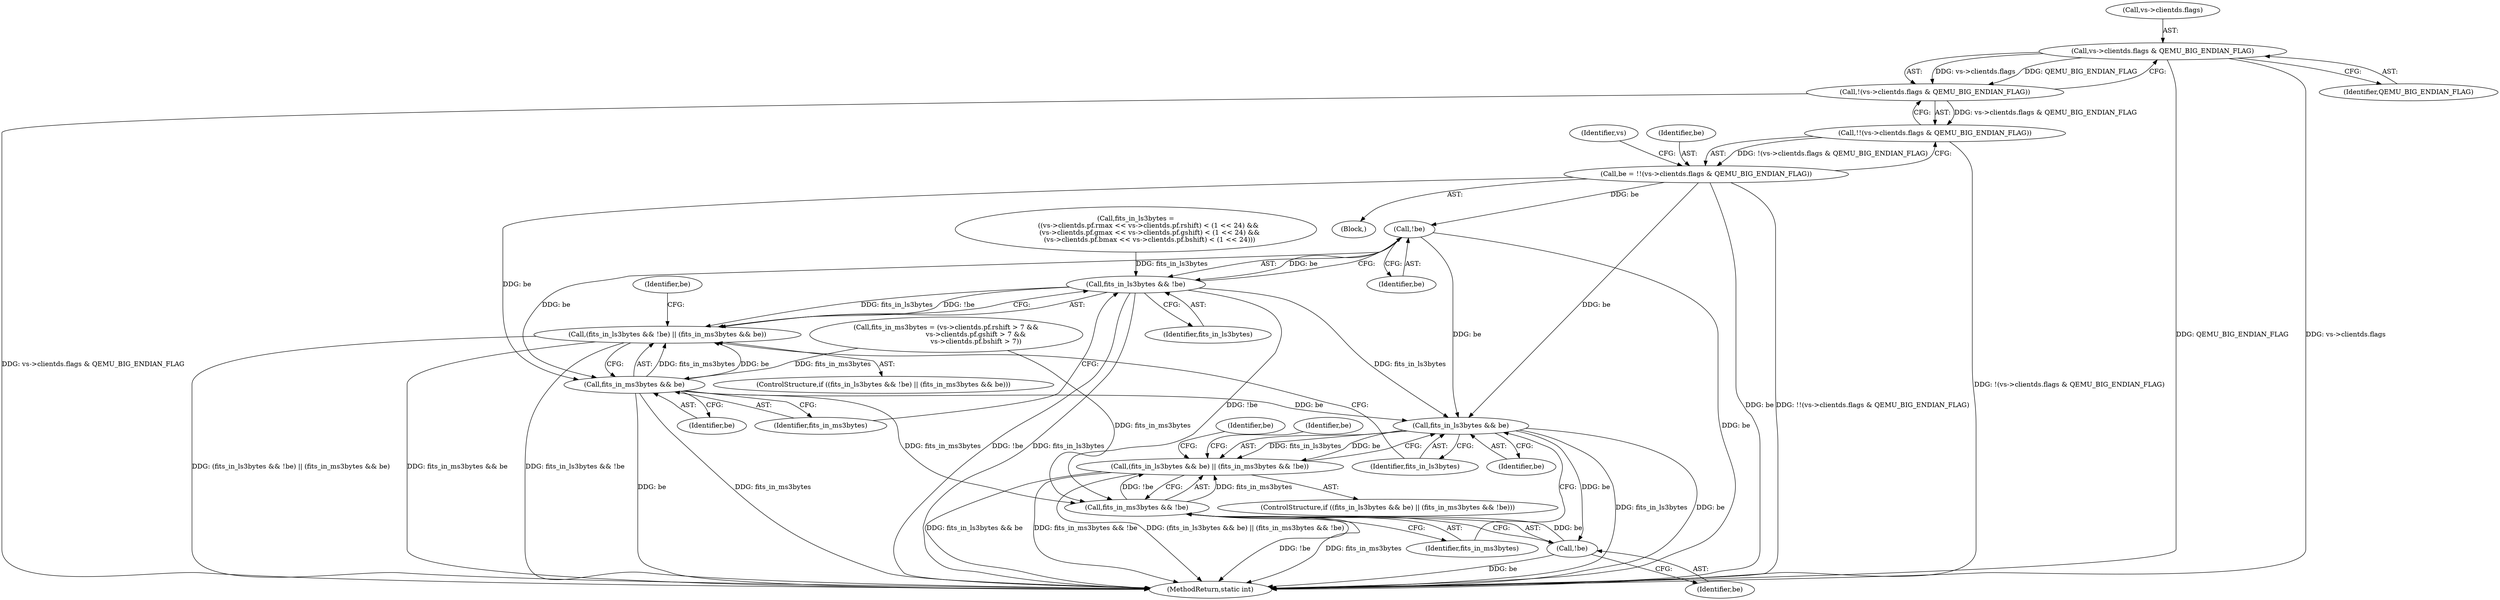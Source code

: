 digraph "0_qemu_9f64916da20eea67121d544698676295bbb105a7_8@pointer" {
"1000112" [label="(Call,vs->clientds.flags & QEMU_BIG_ENDIAN_FLAG)"];
"1000111" [label="(Call,!(vs->clientds.flags & QEMU_BIG_ENDIAN_FLAG))"];
"1000110" [label="(Call,!!(vs->clientds.flags & QEMU_BIG_ENDIAN_FLAG))"];
"1000108" [label="(Call,be = !!(vs->clientds.flags & QEMU_BIG_ENDIAN_FLAG))"];
"1000376" [label="(Call,!be)"];
"1000374" [label="(Call,fits_in_ls3bytes && !be)"];
"1000373" [label="(Call,(fits_in_ls3bytes && !be) || (fits_in_ms3bytes && be))"];
"1000404" [label="(Call,fits_in_ls3bytes && be)"];
"1000403" [label="(Call,(fits_in_ls3bytes && be) || (fits_in_ms3bytes && !be))"];
"1000409" [label="(Call,!be)"];
"1000407" [label="(Call,fits_in_ms3bytes && !be)"];
"1000378" [label="(Call,fits_in_ms3bytes && be)"];
"1000408" [label="(Identifier,fits_in_ms3bytes)"];
"1000405" [label="(Identifier,fits_in_ls3bytes)"];
"1000380" [label="(Identifier,be)"];
"1000113" [label="(Call,vs->clientds.flags)"];
"1000377" [label="(Identifier,be)"];
"1000434" [label="(Identifier,be)"];
"1000404" [label="(Call,fits_in_ls3bytes && be)"];
"1000383" [label="(Identifier,be)"];
"1000280" [label="(Call,fits_in_ls3bytes =\n            ((vs->clientds.pf.rmax << vs->clientds.pf.rshift) < (1 << 24) &&\n             (vs->clientds.pf.gmax << vs->clientds.pf.gshift) < (1 << 24) &&\n             (vs->clientds.pf.bmax << vs->clientds.pf.bshift) < (1 << 24)))"];
"1000402" [label="(ControlStructure,if ((fits_in_ls3bytes && be) || (fits_in_ms3bytes && !be)))"];
"1000492" [label="(MethodReturn,static int)"];
"1000375" [label="(Identifier,fits_in_ls3bytes)"];
"1000407" [label="(Call,fits_in_ms3bytes && !be)"];
"1000110" [label="(Call,!!(vs->clientds.flags & QEMU_BIG_ENDIAN_FLAG))"];
"1000111" [label="(Call,!(vs->clientds.flags & QEMU_BIG_ENDIAN_FLAG))"];
"1000341" [label="(Call,fits_in_ms3bytes = (vs->clientds.pf.rshift > 7 &&\n                            vs->clientds.pf.gshift > 7 &&\n                            vs->clientds.pf.bshift > 7))"];
"1000378" [label="(Call,fits_in_ms3bytes && be)"];
"1000373" [label="(Call,(fits_in_ls3bytes && !be) || (fits_in_ms3bytes && be))"];
"1000108" [label="(Call,be = !!(vs->clientds.flags & QEMU_BIG_ENDIAN_FLAG))"];
"1000106" [label="(Block,)"];
"1000379" [label="(Identifier,fits_in_ms3bytes)"];
"1000409" [label="(Call,!be)"];
"1000125" [label="(Identifier,vs)"];
"1000376" [label="(Call,!be)"];
"1000406" [label="(Identifier,be)"];
"1000112" [label="(Call,vs->clientds.flags & QEMU_BIG_ENDIAN_FLAG)"];
"1000403" [label="(Call,(fits_in_ls3bytes && be) || (fits_in_ms3bytes && !be))"];
"1000374" [label="(Call,fits_in_ls3bytes && !be)"];
"1000413" [label="(Identifier,be)"];
"1000118" [label="(Identifier,QEMU_BIG_ENDIAN_FLAG)"];
"1000410" [label="(Identifier,be)"];
"1000372" [label="(ControlStructure,if ((fits_in_ls3bytes && !be) || (fits_in_ms3bytes && be)))"];
"1000109" [label="(Identifier,be)"];
"1000112" -> "1000111"  [label="AST: "];
"1000112" -> "1000118"  [label="CFG: "];
"1000113" -> "1000112"  [label="AST: "];
"1000118" -> "1000112"  [label="AST: "];
"1000111" -> "1000112"  [label="CFG: "];
"1000112" -> "1000492"  [label="DDG: QEMU_BIG_ENDIAN_FLAG"];
"1000112" -> "1000492"  [label="DDG: vs->clientds.flags"];
"1000112" -> "1000111"  [label="DDG: vs->clientds.flags"];
"1000112" -> "1000111"  [label="DDG: QEMU_BIG_ENDIAN_FLAG"];
"1000111" -> "1000110"  [label="AST: "];
"1000110" -> "1000111"  [label="CFG: "];
"1000111" -> "1000492"  [label="DDG: vs->clientds.flags & QEMU_BIG_ENDIAN_FLAG"];
"1000111" -> "1000110"  [label="DDG: vs->clientds.flags & QEMU_BIG_ENDIAN_FLAG"];
"1000110" -> "1000108"  [label="AST: "];
"1000108" -> "1000110"  [label="CFG: "];
"1000110" -> "1000492"  [label="DDG: !(vs->clientds.flags & QEMU_BIG_ENDIAN_FLAG)"];
"1000110" -> "1000108"  [label="DDG: !(vs->clientds.flags & QEMU_BIG_ENDIAN_FLAG)"];
"1000108" -> "1000106"  [label="AST: "];
"1000109" -> "1000108"  [label="AST: "];
"1000125" -> "1000108"  [label="CFG: "];
"1000108" -> "1000492"  [label="DDG: !!(vs->clientds.flags & QEMU_BIG_ENDIAN_FLAG)"];
"1000108" -> "1000492"  [label="DDG: be"];
"1000108" -> "1000376"  [label="DDG: be"];
"1000108" -> "1000378"  [label="DDG: be"];
"1000108" -> "1000404"  [label="DDG: be"];
"1000376" -> "1000374"  [label="AST: "];
"1000376" -> "1000377"  [label="CFG: "];
"1000377" -> "1000376"  [label="AST: "];
"1000374" -> "1000376"  [label="CFG: "];
"1000376" -> "1000492"  [label="DDG: be"];
"1000376" -> "1000374"  [label="DDG: be"];
"1000376" -> "1000378"  [label="DDG: be"];
"1000376" -> "1000404"  [label="DDG: be"];
"1000374" -> "1000373"  [label="AST: "];
"1000374" -> "1000375"  [label="CFG: "];
"1000375" -> "1000374"  [label="AST: "];
"1000379" -> "1000374"  [label="CFG: "];
"1000373" -> "1000374"  [label="CFG: "];
"1000374" -> "1000492"  [label="DDG: !be"];
"1000374" -> "1000492"  [label="DDG: fits_in_ls3bytes"];
"1000374" -> "1000373"  [label="DDG: fits_in_ls3bytes"];
"1000374" -> "1000373"  [label="DDG: !be"];
"1000280" -> "1000374"  [label="DDG: fits_in_ls3bytes"];
"1000374" -> "1000404"  [label="DDG: fits_in_ls3bytes"];
"1000374" -> "1000407"  [label="DDG: !be"];
"1000373" -> "1000372"  [label="AST: "];
"1000373" -> "1000378"  [label="CFG: "];
"1000378" -> "1000373"  [label="AST: "];
"1000383" -> "1000373"  [label="CFG: "];
"1000405" -> "1000373"  [label="CFG: "];
"1000373" -> "1000492"  [label="DDG: (fits_in_ls3bytes && !be) || (fits_in_ms3bytes && be)"];
"1000373" -> "1000492"  [label="DDG: fits_in_ms3bytes && be"];
"1000373" -> "1000492"  [label="DDG: fits_in_ls3bytes && !be"];
"1000378" -> "1000373"  [label="DDG: fits_in_ms3bytes"];
"1000378" -> "1000373"  [label="DDG: be"];
"1000404" -> "1000403"  [label="AST: "];
"1000404" -> "1000405"  [label="CFG: "];
"1000404" -> "1000406"  [label="CFG: "];
"1000405" -> "1000404"  [label="AST: "];
"1000406" -> "1000404"  [label="AST: "];
"1000408" -> "1000404"  [label="CFG: "];
"1000403" -> "1000404"  [label="CFG: "];
"1000404" -> "1000492"  [label="DDG: fits_in_ls3bytes"];
"1000404" -> "1000492"  [label="DDG: be"];
"1000404" -> "1000403"  [label="DDG: fits_in_ls3bytes"];
"1000404" -> "1000403"  [label="DDG: be"];
"1000378" -> "1000404"  [label="DDG: be"];
"1000404" -> "1000409"  [label="DDG: be"];
"1000403" -> "1000402"  [label="AST: "];
"1000403" -> "1000407"  [label="CFG: "];
"1000407" -> "1000403"  [label="AST: "];
"1000413" -> "1000403"  [label="CFG: "];
"1000434" -> "1000403"  [label="CFG: "];
"1000403" -> "1000492"  [label="DDG: fits_in_ls3bytes && be"];
"1000403" -> "1000492"  [label="DDG: fits_in_ms3bytes && !be"];
"1000403" -> "1000492"  [label="DDG: (fits_in_ls3bytes && be) || (fits_in_ms3bytes && !be)"];
"1000407" -> "1000403"  [label="DDG: fits_in_ms3bytes"];
"1000407" -> "1000403"  [label="DDG: !be"];
"1000409" -> "1000407"  [label="AST: "];
"1000409" -> "1000410"  [label="CFG: "];
"1000410" -> "1000409"  [label="AST: "];
"1000407" -> "1000409"  [label="CFG: "];
"1000409" -> "1000492"  [label="DDG: be"];
"1000409" -> "1000407"  [label="DDG: be"];
"1000407" -> "1000408"  [label="CFG: "];
"1000408" -> "1000407"  [label="AST: "];
"1000407" -> "1000492"  [label="DDG: !be"];
"1000407" -> "1000492"  [label="DDG: fits_in_ms3bytes"];
"1000378" -> "1000407"  [label="DDG: fits_in_ms3bytes"];
"1000341" -> "1000407"  [label="DDG: fits_in_ms3bytes"];
"1000378" -> "1000379"  [label="CFG: "];
"1000378" -> "1000380"  [label="CFG: "];
"1000379" -> "1000378"  [label="AST: "];
"1000380" -> "1000378"  [label="AST: "];
"1000378" -> "1000492"  [label="DDG: be"];
"1000378" -> "1000492"  [label="DDG: fits_in_ms3bytes"];
"1000341" -> "1000378"  [label="DDG: fits_in_ms3bytes"];
}
